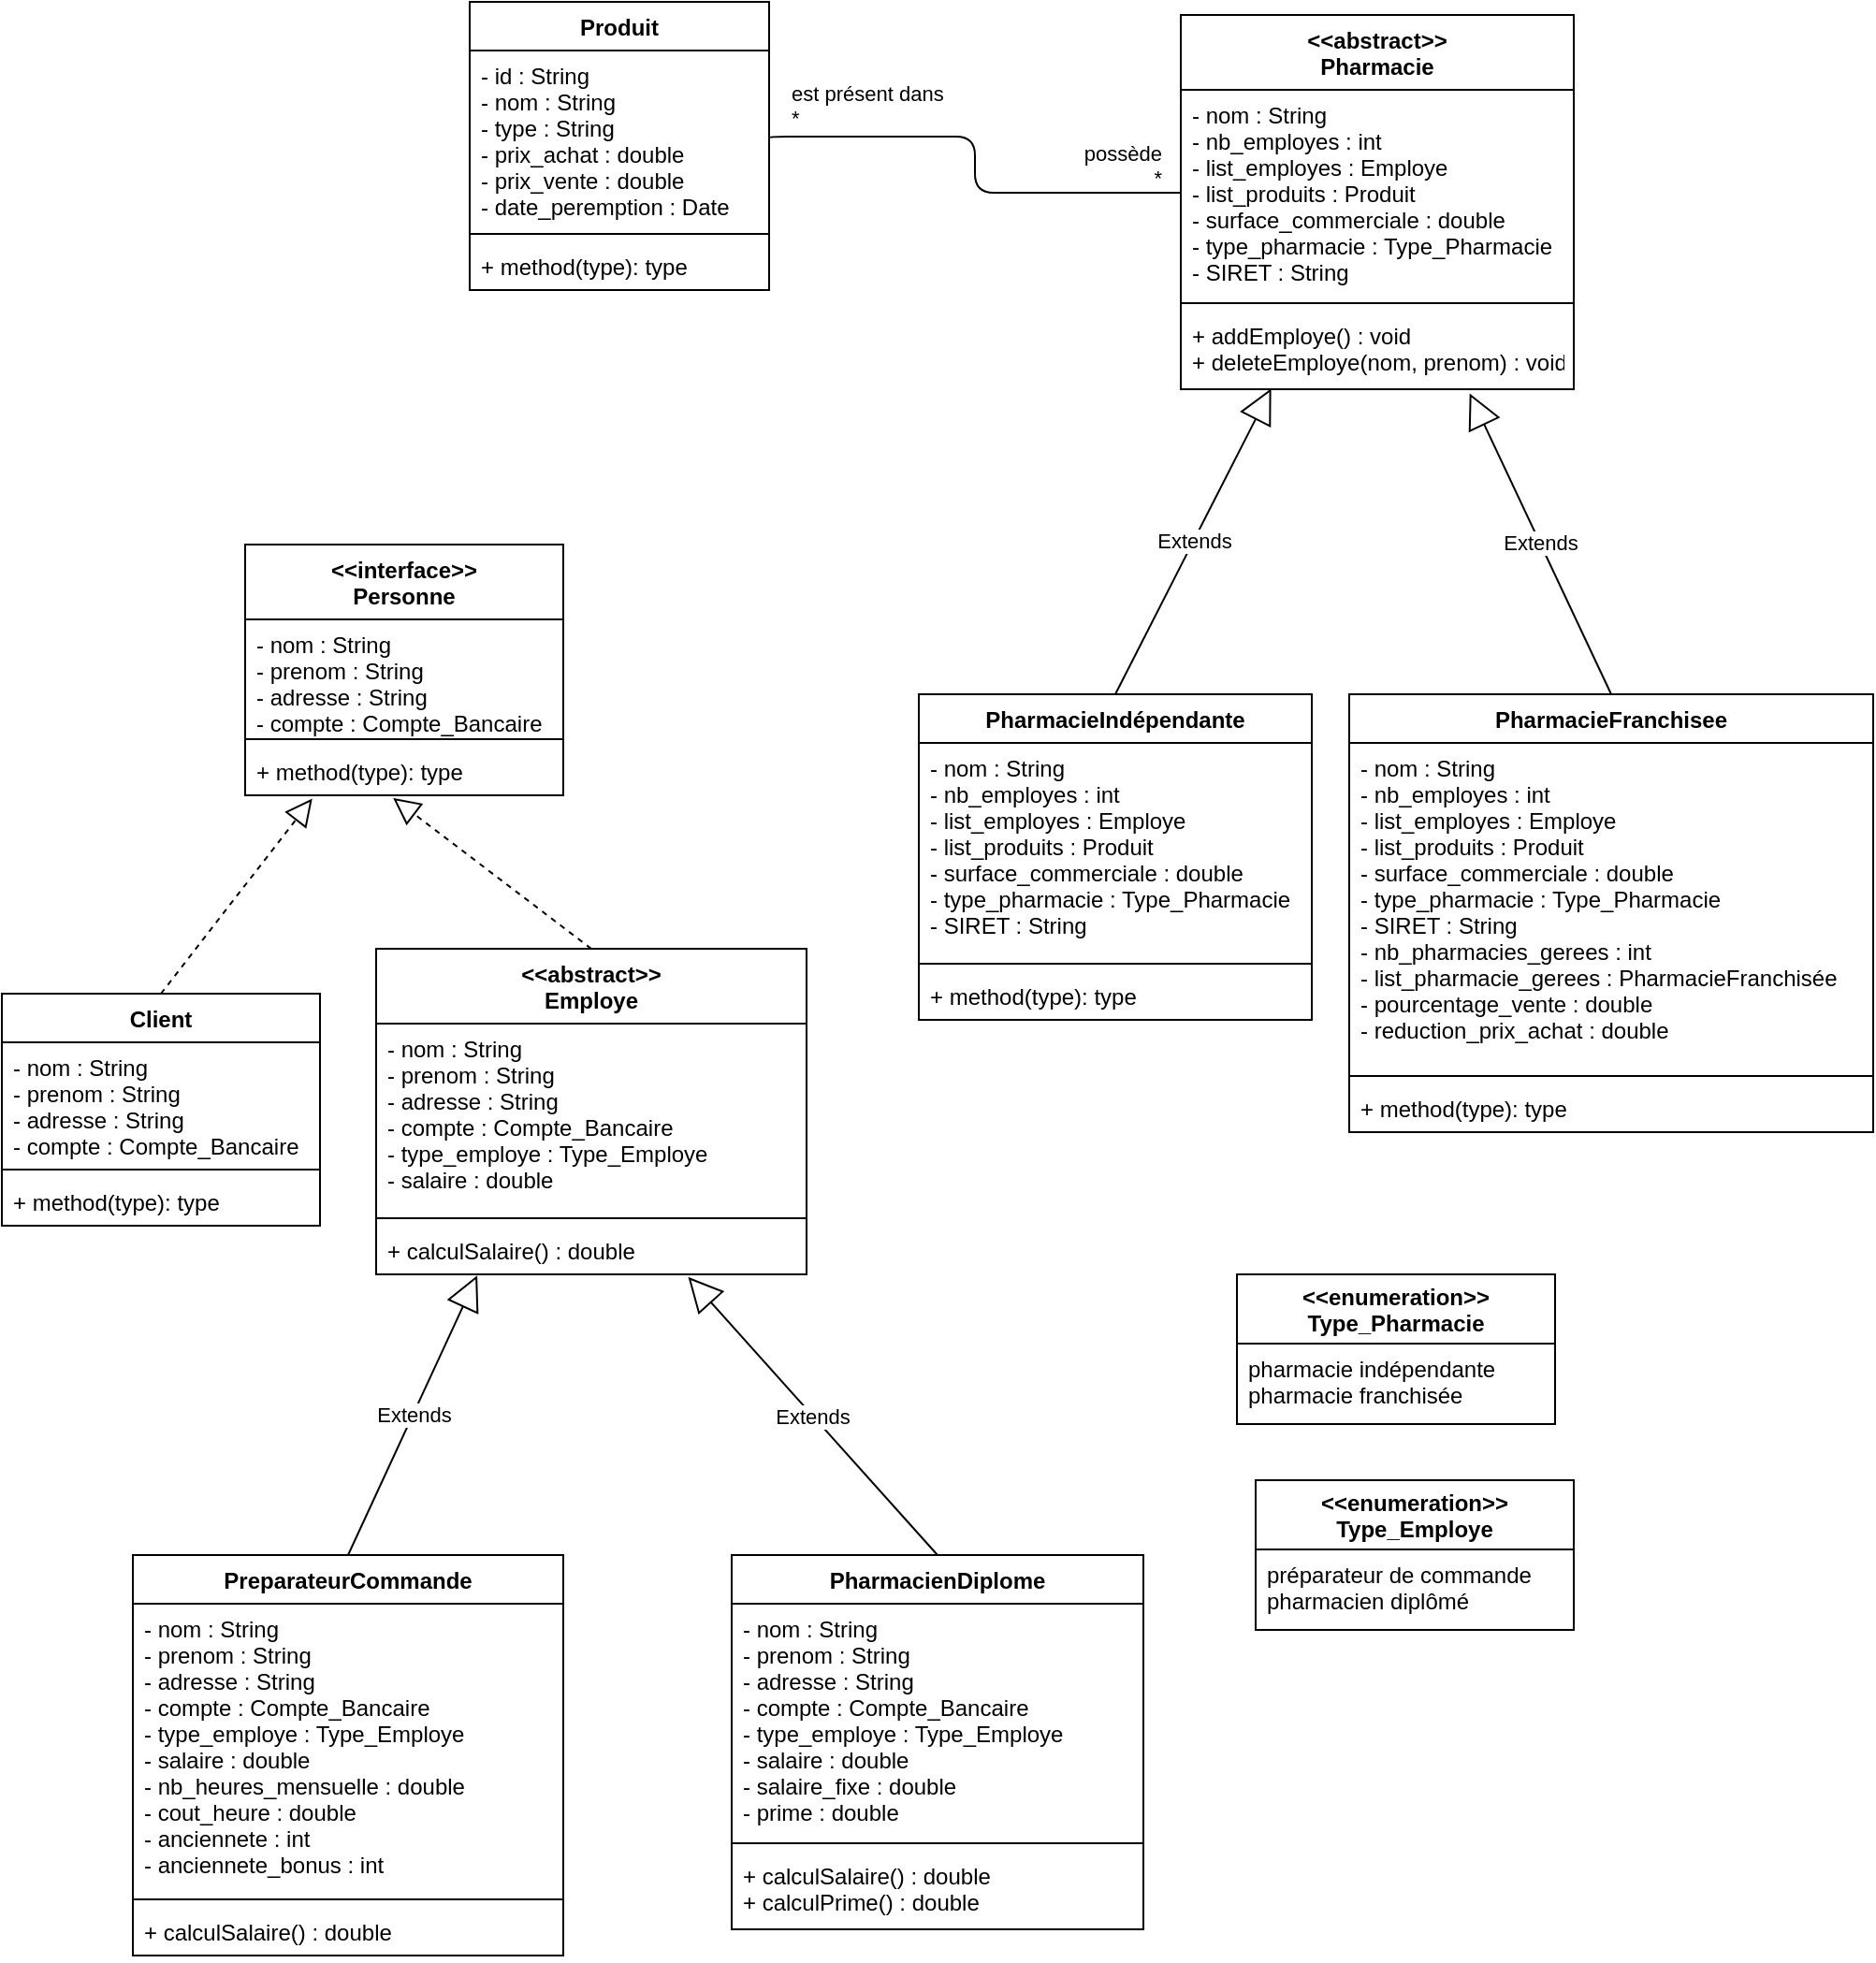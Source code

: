 <mxfile version="13.9.8" type="device"><diagram id="C5RBs43oDa-KdzZeNtuy" name="Page-1"><mxGraphModel dx="1865" dy="580" grid="1" gridSize="10" guides="1" tooltips="1" connect="1" arrows="1" fold="1" page="1" pageScale="1" pageWidth="827" pageHeight="1169" math="0" shadow="0"><root><mxCell id="WIyWlLk6GJQsqaUBKTNV-0"/><mxCell id="WIyWlLk6GJQsqaUBKTNV-1" parent="WIyWlLk6GJQsqaUBKTNV-0"/><mxCell id="57h0DIONwAjRcnTA6J1A-1" value="Produit" style="swimlane;fontStyle=1;align=center;verticalAlign=top;childLayout=stackLayout;horizontal=1;startSize=26;horizontalStack=0;resizeParent=1;resizeParentMax=0;resizeLast=0;collapsible=1;marginBottom=0;" vertex="1" parent="WIyWlLk6GJQsqaUBKTNV-1"><mxGeometry x="120" y="20" width="160" height="154" as="geometry"/></mxCell><mxCell id="57h0DIONwAjRcnTA6J1A-2" value="- id : String&#10;- nom : String&#10;- type : String&#10;- prix_achat : double&#10;- prix_vente : double&#10;- date_peremption : Date" style="text;strokeColor=none;fillColor=none;align=left;verticalAlign=top;spacingLeft=4;spacingRight=4;overflow=hidden;rotatable=0;points=[[0,0.5],[1,0.5]];portConstraint=eastwest;" vertex="1" parent="57h0DIONwAjRcnTA6J1A-1"><mxGeometry y="26" width="160" height="94" as="geometry"/></mxCell><mxCell id="57h0DIONwAjRcnTA6J1A-3" value="" style="line;strokeWidth=1;fillColor=none;align=left;verticalAlign=middle;spacingTop=-1;spacingLeft=3;spacingRight=3;rotatable=0;labelPosition=right;points=[];portConstraint=eastwest;" vertex="1" parent="57h0DIONwAjRcnTA6J1A-1"><mxGeometry y="120" width="160" height="8" as="geometry"/></mxCell><mxCell id="57h0DIONwAjRcnTA6J1A-4" value="+ method(type): type" style="text;strokeColor=none;fillColor=none;align=left;verticalAlign=top;spacingLeft=4;spacingRight=4;overflow=hidden;rotatable=0;points=[[0,0.5],[1,0.5]];portConstraint=eastwest;" vertex="1" parent="57h0DIONwAjRcnTA6J1A-1"><mxGeometry y="128" width="160" height="26" as="geometry"/></mxCell><mxCell id="57h0DIONwAjRcnTA6J1A-5" value="&lt;&lt;abstract&gt;&gt;&#10;Pharmacie" style="swimlane;fontStyle=1;align=center;verticalAlign=top;childLayout=stackLayout;horizontal=1;startSize=40;horizontalStack=0;resizeParent=1;resizeParentMax=0;resizeLast=0;collapsible=1;marginBottom=0;" vertex="1" parent="WIyWlLk6GJQsqaUBKTNV-1"><mxGeometry x="500" y="27" width="210" height="200" as="geometry"/></mxCell><mxCell id="57h0DIONwAjRcnTA6J1A-6" value="- nom : String&#10;- nb_employes : int&#10;- list_employes : Employe&#10;- list_produits : Produit&#10;- surface_commerciale : double&#10;- type_pharmacie : Type_Pharmacie&#10;- SIRET : String" style="text;strokeColor=none;fillColor=none;align=left;verticalAlign=top;spacingLeft=4;spacingRight=4;overflow=hidden;rotatable=0;points=[[0,0.5],[1,0.5]];portConstraint=eastwest;" vertex="1" parent="57h0DIONwAjRcnTA6J1A-5"><mxGeometry y="40" width="210" height="110" as="geometry"/></mxCell><mxCell id="57h0DIONwAjRcnTA6J1A-7" value="" style="line;strokeWidth=1;fillColor=none;align=left;verticalAlign=middle;spacingTop=-1;spacingLeft=3;spacingRight=3;rotatable=0;labelPosition=right;points=[];portConstraint=eastwest;" vertex="1" parent="57h0DIONwAjRcnTA6J1A-5"><mxGeometry y="150" width="210" height="8" as="geometry"/></mxCell><mxCell id="57h0DIONwAjRcnTA6J1A-8" value="+ addEmploye() : void&#10;+ deleteEmploye(nom, prenom) : void" style="text;strokeColor=none;fillColor=none;align=left;verticalAlign=top;spacingLeft=4;spacingRight=4;overflow=hidden;rotatable=0;points=[[0,0.5],[1,0.5]];portConstraint=eastwest;" vertex="1" parent="57h0DIONwAjRcnTA6J1A-5"><mxGeometry y="158" width="210" height="42" as="geometry"/></mxCell><mxCell id="57h0DIONwAjRcnTA6J1A-9" value="PharmacieIndépendante" style="swimlane;fontStyle=1;align=center;verticalAlign=top;childLayout=stackLayout;horizontal=1;startSize=26;horizontalStack=0;resizeParent=1;resizeParentMax=0;resizeLast=0;collapsible=1;marginBottom=0;" vertex="1" parent="WIyWlLk6GJQsqaUBKTNV-1"><mxGeometry x="360" y="390" width="210" height="174" as="geometry"/></mxCell><mxCell id="57h0DIONwAjRcnTA6J1A-10" value="- nom : String&#10;- nb_employes : int&#10;- list_employes : Employe&#10;- list_produits : Produit&#10;- surface_commerciale : double&#10;- type_pharmacie : Type_Pharmacie&#10;- SIRET : String" style="text;strokeColor=none;fillColor=none;align=left;verticalAlign=top;spacingLeft=4;spacingRight=4;overflow=hidden;rotatable=0;points=[[0,0.5],[1,0.5]];portConstraint=eastwest;" vertex="1" parent="57h0DIONwAjRcnTA6J1A-9"><mxGeometry y="26" width="210" height="114" as="geometry"/></mxCell><mxCell id="57h0DIONwAjRcnTA6J1A-11" value="" style="line;strokeWidth=1;fillColor=none;align=left;verticalAlign=middle;spacingTop=-1;spacingLeft=3;spacingRight=3;rotatable=0;labelPosition=right;points=[];portConstraint=eastwest;" vertex="1" parent="57h0DIONwAjRcnTA6J1A-9"><mxGeometry y="140" width="210" height="8" as="geometry"/></mxCell><mxCell id="57h0DIONwAjRcnTA6J1A-12" value="+ method(type): type" style="text;strokeColor=none;fillColor=none;align=left;verticalAlign=top;spacingLeft=4;spacingRight=4;overflow=hidden;rotatable=0;points=[[0,0.5],[1,0.5]];portConstraint=eastwest;" vertex="1" parent="57h0DIONwAjRcnTA6J1A-9"><mxGeometry y="148" width="210" height="26" as="geometry"/></mxCell><mxCell id="57h0DIONwAjRcnTA6J1A-13" value="PharmacieFranchisee" style="swimlane;fontStyle=1;align=center;verticalAlign=top;childLayout=stackLayout;horizontal=1;startSize=26;horizontalStack=0;resizeParent=1;resizeParentMax=0;resizeLast=0;collapsible=1;marginBottom=0;" vertex="1" parent="WIyWlLk6GJQsqaUBKTNV-1"><mxGeometry x="590" y="390" width="280" height="234" as="geometry"/></mxCell><mxCell id="57h0DIONwAjRcnTA6J1A-14" value="- nom : String&#10;- nb_employes : int&#10;- list_employes : Employe&#10;- list_produits : Produit&#10;- surface_commerciale : double&#10;- type_pharmacie : Type_Pharmacie&#10;- SIRET : String&#10;- nb_pharmacies_gerees : int&#10;- list_pharmacie_gerees : PharmacieFranchisée&#10;- pourcentage_vente : double&#10;- reduction_prix_achat : double&#10;" style="text;strokeColor=none;fillColor=none;align=left;verticalAlign=top;spacingLeft=4;spacingRight=4;overflow=hidden;rotatable=0;points=[[0,0.5],[1,0.5]];portConstraint=eastwest;" vertex="1" parent="57h0DIONwAjRcnTA6J1A-13"><mxGeometry y="26" width="280" height="174" as="geometry"/></mxCell><mxCell id="57h0DIONwAjRcnTA6J1A-15" value="" style="line;strokeWidth=1;fillColor=none;align=left;verticalAlign=middle;spacingTop=-1;spacingLeft=3;spacingRight=3;rotatable=0;labelPosition=right;points=[];portConstraint=eastwest;" vertex="1" parent="57h0DIONwAjRcnTA6J1A-13"><mxGeometry y="200" width="280" height="8" as="geometry"/></mxCell><mxCell id="57h0DIONwAjRcnTA6J1A-16" value="+ method(type): type" style="text;strokeColor=none;fillColor=none;align=left;verticalAlign=top;spacingLeft=4;spacingRight=4;overflow=hidden;rotatable=0;points=[[0,0.5],[1,0.5]];portConstraint=eastwest;" vertex="1" parent="57h0DIONwAjRcnTA6J1A-13"><mxGeometry y="208" width="280" height="26" as="geometry"/></mxCell><mxCell id="57h0DIONwAjRcnTA6J1A-17" value="&lt;&lt;interface&gt;&gt;&#10;Personne" style="swimlane;fontStyle=1;align=center;verticalAlign=top;childLayout=stackLayout;horizontal=1;startSize=40;horizontalStack=0;resizeParent=1;resizeParentMax=0;resizeLast=0;collapsible=1;marginBottom=0;" vertex="1" parent="WIyWlLk6GJQsqaUBKTNV-1"><mxGeometry y="310" width="170" height="134" as="geometry"/></mxCell><mxCell id="57h0DIONwAjRcnTA6J1A-18" value="- nom : String&#10;- prenom : String&#10;- adresse : String&#10;- compte : Compte_Bancaire&#10;" style="text;strokeColor=none;fillColor=none;align=left;verticalAlign=top;spacingLeft=4;spacingRight=4;overflow=hidden;rotatable=0;points=[[0,0.5],[1,0.5]];portConstraint=eastwest;" vertex="1" parent="57h0DIONwAjRcnTA6J1A-17"><mxGeometry y="40" width="170" height="60" as="geometry"/></mxCell><mxCell id="57h0DIONwAjRcnTA6J1A-19" value="" style="line;strokeWidth=1;fillColor=none;align=left;verticalAlign=middle;spacingTop=-1;spacingLeft=3;spacingRight=3;rotatable=0;labelPosition=right;points=[];portConstraint=eastwest;" vertex="1" parent="57h0DIONwAjRcnTA6J1A-17"><mxGeometry y="100" width="170" height="8" as="geometry"/></mxCell><mxCell id="57h0DIONwAjRcnTA6J1A-20" value="+ method(type): type" style="text;strokeColor=none;fillColor=none;align=left;verticalAlign=top;spacingLeft=4;spacingRight=4;overflow=hidden;rotatable=0;points=[[0,0.5],[1,0.5]];portConstraint=eastwest;" vertex="1" parent="57h0DIONwAjRcnTA6J1A-17"><mxGeometry y="108" width="170" height="26" as="geometry"/></mxCell><mxCell id="57h0DIONwAjRcnTA6J1A-21" value="&lt;&lt;abstract&gt;&gt;&#10;Employe" style="swimlane;fontStyle=1;align=center;verticalAlign=top;childLayout=stackLayout;horizontal=1;startSize=40;horizontalStack=0;resizeParent=1;resizeParentMax=0;resizeLast=0;collapsible=1;marginBottom=0;" vertex="1" parent="WIyWlLk6GJQsqaUBKTNV-1"><mxGeometry x="70" y="526" width="230" height="174" as="geometry"/></mxCell><mxCell id="57h0DIONwAjRcnTA6J1A-22" value="- nom : String&#10;- prenom : String&#10;- adresse : String&#10;- compte : Compte_Bancaire&#10;- type_employe : Type_Employe&#10;- salaire : double" style="text;strokeColor=none;fillColor=none;align=left;verticalAlign=top;spacingLeft=4;spacingRight=4;overflow=hidden;rotatable=0;points=[[0,0.5],[1,0.5]];portConstraint=eastwest;" vertex="1" parent="57h0DIONwAjRcnTA6J1A-21"><mxGeometry y="40" width="230" height="100" as="geometry"/></mxCell><mxCell id="57h0DIONwAjRcnTA6J1A-23" value="" style="line;strokeWidth=1;fillColor=none;align=left;verticalAlign=middle;spacingTop=-1;spacingLeft=3;spacingRight=3;rotatable=0;labelPosition=right;points=[];portConstraint=eastwest;" vertex="1" parent="57h0DIONwAjRcnTA6J1A-21"><mxGeometry y="140" width="230" height="8" as="geometry"/></mxCell><mxCell id="57h0DIONwAjRcnTA6J1A-24" value="+ calculSalaire() : double" style="text;strokeColor=none;fillColor=none;align=left;verticalAlign=top;spacingLeft=4;spacingRight=4;overflow=hidden;rotatable=0;points=[[0,0.5],[1,0.5]];portConstraint=eastwest;" vertex="1" parent="57h0DIONwAjRcnTA6J1A-21"><mxGeometry y="148" width="230" height="26" as="geometry"/></mxCell><mxCell id="57h0DIONwAjRcnTA6J1A-25" value="PharmacienDiplome" style="swimlane;fontStyle=1;align=center;verticalAlign=top;childLayout=stackLayout;horizontal=1;startSize=26;horizontalStack=0;resizeParent=1;resizeParentMax=0;resizeLast=0;collapsible=1;marginBottom=0;" vertex="1" parent="WIyWlLk6GJQsqaUBKTNV-1"><mxGeometry x="260" y="850" width="220" height="200" as="geometry"/></mxCell><mxCell id="57h0DIONwAjRcnTA6J1A-26" value="- nom : String&#10;- prenom : String&#10;- adresse : String&#10;- compte : Compte_Bancaire&#10;- type_employe : Type_Employe&#10;- salaire : double&#10;- salaire_fixe : double&#10;- prime : double" style="text;strokeColor=none;fillColor=none;align=left;verticalAlign=top;spacingLeft=4;spacingRight=4;overflow=hidden;rotatable=0;points=[[0,0.5],[1,0.5]];portConstraint=eastwest;" vertex="1" parent="57h0DIONwAjRcnTA6J1A-25"><mxGeometry y="26" width="220" height="124" as="geometry"/></mxCell><mxCell id="57h0DIONwAjRcnTA6J1A-27" value="" style="line;strokeWidth=1;fillColor=none;align=left;verticalAlign=middle;spacingTop=-1;spacingLeft=3;spacingRight=3;rotatable=0;labelPosition=right;points=[];portConstraint=eastwest;" vertex="1" parent="57h0DIONwAjRcnTA6J1A-25"><mxGeometry y="150" width="220" height="8" as="geometry"/></mxCell><mxCell id="57h0DIONwAjRcnTA6J1A-28" value="+ calculSalaire() : double&#10;+ calculPrime() : double" style="text;strokeColor=none;fillColor=none;align=left;verticalAlign=top;spacingLeft=4;spacingRight=4;overflow=hidden;rotatable=0;points=[[0,0.5],[1,0.5]];portConstraint=eastwest;" vertex="1" parent="57h0DIONwAjRcnTA6J1A-25"><mxGeometry y="158" width="220" height="42" as="geometry"/></mxCell><mxCell id="57h0DIONwAjRcnTA6J1A-29" value="PreparateurCommande" style="swimlane;fontStyle=1;align=center;verticalAlign=top;childLayout=stackLayout;horizontal=1;startSize=26;horizontalStack=0;resizeParent=1;resizeParentMax=0;resizeLast=0;collapsible=1;marginBottom=0;" vertex="1" parent="WIyWlLk6GJQsqaUBKTNV-1"><mxGeometry x="-60" y="850" width="230" height="214" as="geometry"/></mxCell><mxCell id="57h0DIONwAjRcnTA6J1A-30" value="- nom : String&#10;- prenom : String&#10;- adresse : String&#10;- compte : Compte_Bancaire&#10;- type_employe : Type_Employe&#10;- salaire : double&#10;- nb_heures_mensuelle : double&#10;- cout_heure : double&#10;- anciennete : int&#10;- anciennete_bonus : int" style="text;strokeColor=none;fillColor=none;align=left;verticalAlign=top;spacingLeft=4;spacingRight=4;overflow=hidden;rotatable=0;points=[[0,0.5],[1,0.5]];portConstraint=eastwest;" vertex="1" parent="57h0DIONwAjRcnTA6J1A-29"><mxGeometry y="26" width="230" height="154" as="geometry"/></mxCell><mxCell id="57h0DIONwAjRcnTA6J1A-31" value="" style="line;strokeWidth=1;fillColor=none;align=left;verticalAlign=middle;spacingTop=-1;spacingLeft=3;spacingRight=3;rotatable=0;labelPosition=right;points=[];portConstraint=eastwest;" vertex="1" parent="57h0DIONwAjRcnTA6J1A-29"><mxGeometry y="180" width="230" height="8" as="geometry"/></mxCell><mxCell id="57h0DIONwAjRcnTA6J1A-32" value="+ calculSalaire() : double" style="text;strokeColor=none;fillColor=none;align=left;verticalAlign=top;spacingLeft=4;spacingRight=4;overflow=hidden;rotatable=0;points=[[0,0.5],[1,0.5]];portConstraint=eastwest;" vertex="1" parent="57h0DIONwAjRcnTA6J1A-29"><mxGeometry y="188" width="230" height="26" as="geometry"/></mxCell><mxCell id="57h0DIONwAjRcnTA6J1A-33" value="Extends" style="endArrow=block;endSize=16;endFill=0;html=1;exitX=0.5;exitY=0;exitDx=0;exitDy=0;entryX=0.235;entryY=1.023;entryDx=0;entryDy=0;entryPerimeter=0;" edge="1" parent="WIyWlLk6GJQsqaUBKTNV-1" source="57h0DIONwAjRcnTA6J1A-29" target="57h0DIONwAjRcnTA6J1A-24"><mxGeometry width="160" relative="1" as="geometry"><mxPoint x="330" y="500" as="sourcePoint"/><mxPoint x="490" y="500" as="targetPoint"/></mxGeometry></mxCell><mxCell id="57h0DIONwAjRcnTA6J1A-34" value="Extends" style="endArrow=block;endSize=16;endFill=0;html=1;exitX=0.5;exitY=0;exitDx=0;exitDy=0;entryX=0.725;entryY=1.054;entryDx=0;entryDy=0;entryPerimeter=0;" edge="1" parent="WIyWlLk6GJQsqaUBKTNV-1" source="57h0DIONwAjRcnTA6J1A-25" target="57h0DIONwAjRcnTA6J1A-24"><mxGeometry width="160" relative="1" as="geometry"><mxPoint x="344" y="600" as="sourcePoint"/><mxPoint x="117.6" y="630.598" as="targetPoint"/></mxGeometry></mxCell><mxCell id="57h0DIONwAjRcnTA6J1A-35" value="Extends" style="endArrow=block;endSize=16;endFill=0;html=1;exitX=0.5;exitY=0;exitDx=0;exitDy=0;entryX=0.23;entryY=0.992;entryDx=0;entryDy=0;entryPerimeter=0;" edge="1" parent="WIyWlLk6GJQsqaUBKTNV-1" source="57h0DIONwAjRcnTA6J1A-9" target="57h0DIONwAjRcnTA6J1A-8"><mxGeometry width="160" relative="1" as="geometry"><mxPoint x="354" y="610" as="sourcePoint"/><mxPoint x="127.6" y="640.598" as="targetPoint"/></mxGeometry></mxCell><mxCell id="57h0DIONwAjRcnTA6J1A-36" value="Extends" style="endArrow=block;endSize=16;endFill=0;html=1;exitX=0.5;exitY=0;exitDx=0;exitDy=0;entryX=0.735;entryY=1.054;entryDx=0;entryDy=0;entryPerimeter=0;" edge="1" parent="WIyWlLk6GJQsqaUBKTNV-1" source="57h0DIONwAjRcnTA6J1A-13" target="57h0DIONwAjRcnTA6J1A-8"><mxGeometry width="160" relative="1" as="geometry"><mxPoint x="364" y="620" as="sourcePoint"/><mxPoint x="137.6" y="650.598" as="targetPoint"/></mxGeometry></mxCell><mxCell id="57h0DIONwAjRcnTA6J1A-37" value="" style="endArrow=block;dashed=1;endFill=0;endSize=12;html=1;exitX=0.5;exitY=0;exitDx=0;exitDy=0;entryX=0.465;entryY=1.054;entryDx=0;entryDy=0;entryPerimeter=0;" edge="1" parent="WIyWlLk6GJQsqaUBKTNV-1" source="57h0DIONwAjRcnTA6J1A-21" target="57h0DIONwAjRcnTA6J1A-20"><mxGeometry width="160" relative="1" as="geometry"><mxPoint x="330" y="600" as="sourcePoint"/><mxPoint x="490" y="600" as="targetPoint"/></mxGeometry></mxCell><mxCell id="57h0DIONwAjRcnTA6J1A-41" value="" style="endArrow=none;html=1;edgeStyle=orthogonalEdgeStyle;exitX=1;exitY=0.5;exitDx=0;exitDy=0;entryX=0;entryY=0.5;entryDx=0;entryDy=0;" edge="1" parent="WIyWlLk6GJQsqaUBKTNV-1" source="57h0DIONwAjRcnTA6J1A-2" target="57h0DIONwAjRcnTA6J1A-6"><mxGeometry relative="1" as="geometry"><mxPoint x="330" y="300" as="sourcePoint"/><mxPoint x="360" y="260" as="targetPoint"/><Array as="points"><mxPoint x="280" y="92"/><mxPoint x="390" y="92"/><mxPoint x="390" y="122"/></Array></mxGeometry></mxCell><mxCell id="57h0DIONwAjRcnTA6J1A-42" value="est présent dans&lt;br&gt;*" style="edgeLabel;resizable=0;html=1;align=left;verticalAlign=bottom;labelBackgroundColor=none;" connectable="0" vertex="1" parent="57h0DIONwAjRcnTA6J1A-41"><mxGeometry x="-1" relative="1" as="geometry"><mxPoint x="10" y="-3" as="offset"/></mxGeometry></mxCell><mxCell id="57h0DIONwAjRcnTA6J1A-43" value="possède&lt;br&gt;*" style="edgeLabel;resizable=0;html=1;align=right;verticalAlign=bottom;labelBackgroundColor=none;" connectable="0" vertex="1" parent="57h0DIONwAjRcnTA6J1A-41"><mxGeometry x="1" relative="1" as="geometry"><mxPoint x="-10" as="offset"/></mxGeometry></mxCell><mxCell id="57h0DIONwAjRcnTA6J1A-45" value="&lt;&lt;enumeration&gt;&gt;&#10;Type_Employe" style="swimlane;fontStyle=1;childLayout=stackLayout;horizontal=1;startSize=37;fillColor=none;horizontalStack=0;resizeParent=1;resizeParentMax=0;resizeLast=0;collapsible=1;marginBottom=0;" vertex="1" parent="WIyWlLk6GJQsqaUBKTNV-1"><mxGeometry x="540" y="810" width="170" height="80" as="geometry"/></mxCell><mxCell id="57h0DIONwAjRcnTA6J1A-46" value="préparateur de commande&#10;pharmacien diplômé " style="text;strokeColor=none;fillColor=none;align=left;verticalAlign=top;spacingLeft=4;spacingRight=4;overflow=hidden;rotatable=0;points=[[0,0.5],[1,0.5]];portConstraint=eastwest;" vertex="1" parent="57h0DIONwAjRcnTA6J1A-45"><mxGeometry y="37" width="170" height="43" as="geometry"/></mxCell><mxCell id="57h0DIONwAjRcnTA6J1A-49" value="&lt;&lt;enumeration&gt;&gt;&#10;Type_Pharmacie" style="swimlane;fontStyle=1;childLayout=stackLayout;horizontal=1;startSize=37;fillColor=none;horizontalStack=0;resizeParent=1;resizeParentMax=0;resizeLast=0;collapsible=1;marginBottom=0;" vertex="1" parent="WIyWlLk6GJQsqaUBKTNV-1"><mxGeometry x="530" y="700" width="170" height="80" as="geometry"/></mxCell><mxCell id="57h0DIONwAjRcnTA6J1A-50" value="pharmacie indépendante&#10;pharmacie franchisée" style="text;strokeColor=none;fillColor=none;align=left;verticalAlign=top;spacingLeft=4;spacingRight=4;overflow=hidden;rotatable=0;points=[[0,0.5],[1,0.5]];portConstraint=eastwest;" vertex="1" parent="57h0DIONwAjRcnTA6J1A-49"><mxGeometry y="37" width="170" height="43" as="geometry"/></mxCell><mxCell id="57h0DIONwAjRcnTA6J1A-51" value="Client" style="swimlane;fontStyle=1;align=center;verticalAlign=top;childLayout=stackLayout;horizontal=1;startSize=26;horizontalStack=0;resizeParent=1;resizeParentMax=0;resizeLast=0;collapsible=1;marginBottom=0;" vertex="1" parent="WIyWlLk6GJQsqaUBKTNV-1"><mxGeometry x="-130" y="550" width="170" height="124" as="geometry"/></mxCell><mxCell id="57h0DIONwAjRcnTA6J1A-52" value="- nom : String&#10;- prenom : String&#10;- adresse : String&#10;- compte : Compte_Bancaire&#10;" style="text;strokeColor=none;fillColor=none;align=left;verticalAlign=top;spacingLeft=4;spacingRight=4;overflow=hidden;rotatable=0;points=[[0,0.5],[1,0.5]];portConstraint=eastwest;" vertex="1" parent="57h0DIONwAjRcnTA6J1A-51"><mxGeometry y="26" width="170" height="64" as="geometry"/></mxCell><mxCell id="57h0DIONwAjRcnTA6J1A-53" value="" style="line;strokeWidth=1;fillColor=none;align=left;verticalAlign=middle;spacingTop=-1;spacingLeft=3;spacingRight=3;rotatable=0;labelPosition=right;points=[];portConstraint=eastwest;" vertex="1" parent="57h0DIONwAjRcnTA6J1A-51"><mxGeometry y="90" width="170" height="8" as="geometry"/></mxCell><mxCell id="57h0DIONwAjRcnTA6J1A-54" value="+ method(type): type" style="text;strokeColor=none;fillColor=none;align=left;verticalAlign=top;spacingLeft=4;spacingRight=4;overflow=hidden;rotatable=0;points=[[0,0.5],[1,0.5]];portConstraint=eastwest;" vertex="1" parent="57h0DIONwAjRcnTA6J1A-51"><mxGeometry y="98" width="170" height="26" as="geometry"/></mxCell><mxCell id="57h0DIONwAjRcnTA6J1A-55" value="" style="endArrow=block;dashed=1;endFill=0;endSize=12;html=1;exitX=0.5;exitY=0;exitDx=0;exitDy=0;entryX=0.211;entryY=1.069;entryDx=0;entryDy=0;entryPerimeter=0;" edge="1" parent="WIyWlLk6GJQsqaUBKTNV-1" source="57h0DIONwAjRcnTA6J1A-51" target="57h0DIONwAjRcnTA6J1A-20"><mxGeometry width="160" relative="1" as="geometry"><mxPoint x="195" y="536" as="sourcePoint"/><mxPoint x="194.4" y="485.404" as="targetPoint"/></mxGeometry></mxCell></root></mxGraphModel></diagram></mxfile>